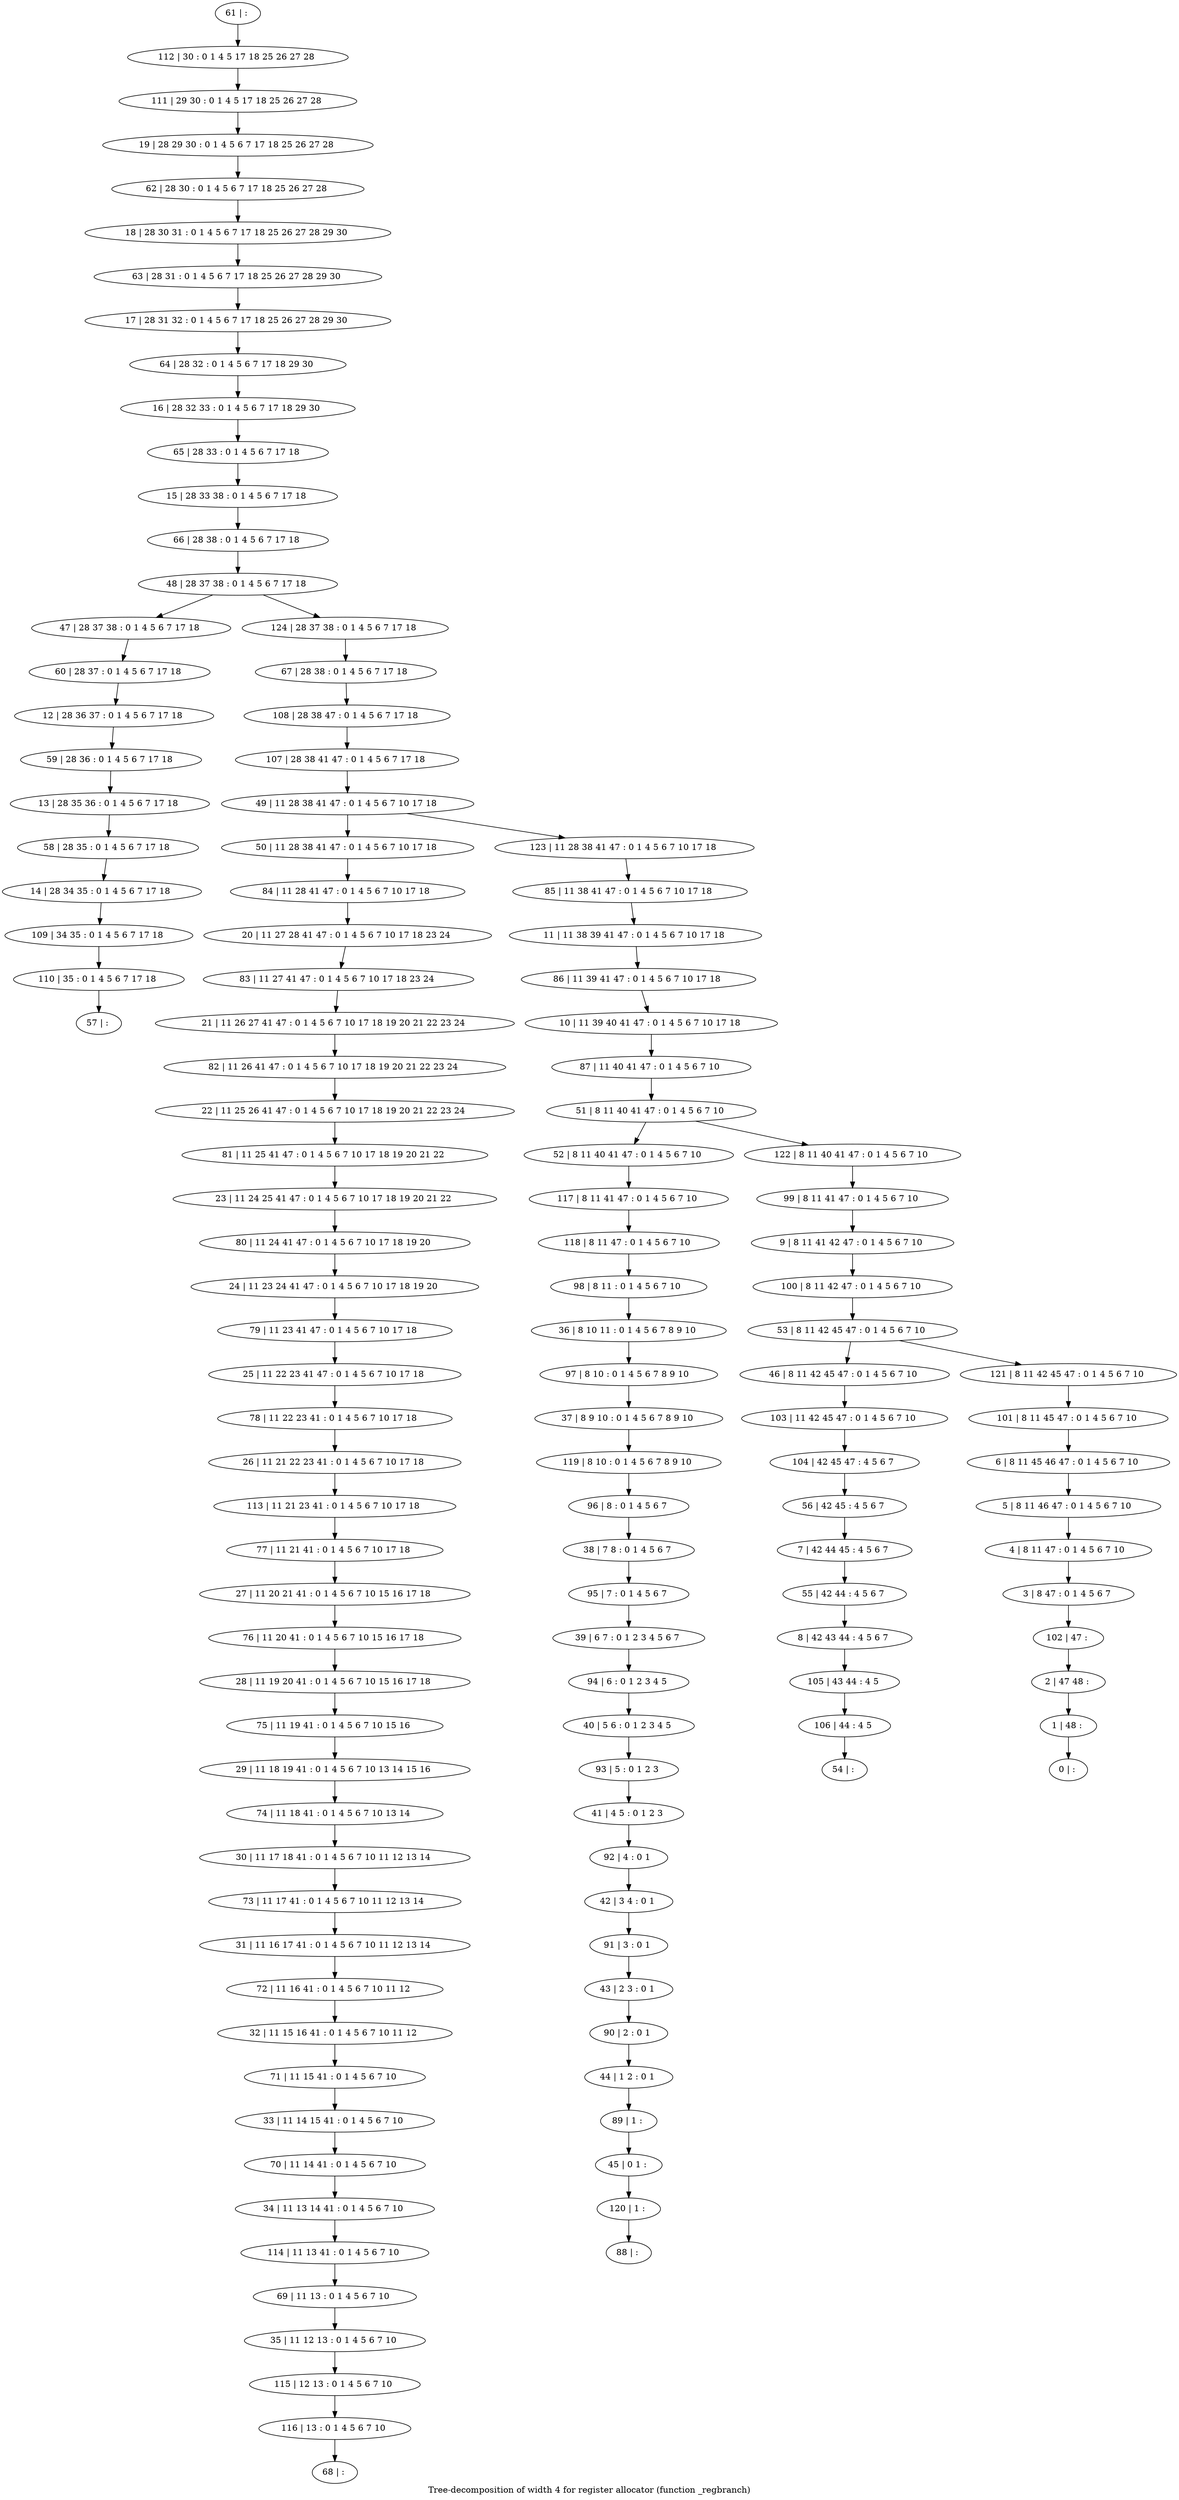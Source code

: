digraph G {
graph [label="Tree-decomposition of width 4 for register allocator (function _regbranch)"]
0[label="0 | : "];
1[label="1 | 48 : "];
2[label="2 | 47 48 : "];
3[label="3 | 8 47 : 0 1 4 5 6 7 "];
4[label="4 | 8 11 47 : 0 1 4 5 6 7 10 "];
5[label="5 | 8 11 46 47 : 0 1 4 5 6 7 10 "];
6[label="6 | 8 11 45 46 47 : 0 1 4 5 6 7 10 "];
7[label="7 | 42 44 45 : 4 5 6 7 "];
8[label="8 | 42 43 44 : 4 5 6 7 "];
9[label="9 | 8 11 41 42 47 : 0 1 4 5 6 7 10 "];
10[label="10 | 11 39 40 41 47 : 0 1 4 5 6 7 10 17 18 "];
11[label="11 | 11 38 39 41 47 : 0 1 4 5 6 7 10 17 18 "];
12[label="12 | 28 36 37 : 0 1 4 5 6 7 17 18 "];
13[label="13 | 28 35 36 : 0 1 4 5 6 7 17 18 "];
14[label="14 | 28 34 35 : 0 1 4 5 6 7 17 18 "];
15[label="15 | 28 33 38 : 0 1 4 5 6 7 17 18 "];
16[label="16 | 28 32 33 : 0 1 4 5 6 7 17 18 29 30 "];
17[label="17 | 28 31 32 : 0 1 4 5 6 7 17 18 25 26 27 28 29 30 "];
18[label="18 | 28 30 31 : 0 1 4 5 6 7 17 18 25 26 27 28 29 30 "];
19[label="19 | 28 29 30 : 0 1 4 5 6 7 17 18 25 26 27 28 "];
20[label="20 | 11 27 28 41 47 : 0 1 4 5 6 7 10 17 18 23 24 "];
21[label="21 | 11 26 27 41 47 : 0 1 4 5 6 7 10 17 18 19 20 21 22 23 24 "];
22[label="22 | 11 25 26 41 47 : 0 1 4 5 6 7 10 17 18 19 20 21 22 23 24 "];
23[label="23 | 11 24 25 41 47 : 0 1 4 5 6 7 10 17 18 19 20 21 22 "];
24[label="24 | 11 23 24 41 47 : 0 1 4 5 6 7 10 17 18 19 20 "];
25[label="25 | 11 22 23 41 47 : 0 1 4 5 6 7 10 17 18 "];
26[label="26 | 11 21 22 23 41 : 0 1 4 5 6 7 10 17 18 "];
27[label="27 | 11 20 21 41 : 0 1 4 5 6 7 10 15 16 17 18 "];
28[label="28 | 11 19 20 41 : 0 1 4 5 6 7 10 15 16 17 18 "];
29[label="29 | 11 18 19 41 : 0 1 4 5 6 7 10 13 14 15 16 "];
30[label="30 | 11 17 18 41 : 0 1 4 5 6 7 10 11 12 13 14 "];
31[label="31 | 11 16 17 41 : 0 1 4 5 6 7 10 11 12 13 14 "];
32[label="32 | 11 15 16 41 : 0 1 4 5 6 7 10 11 12 "];
33[label="33 | 11 14 15 41 : 0 1 4 5 6 7 10 "];
34[label="34 | 11 13 14 41 : 0 1 4 5 6 7 10 "];
35[label="35 | 11 12 13 : 0 1 4 5 6 7 10 "];
36[label="36 | 8 10 11 : 0 1 4 5 6 7 8 9 10 "];
37[label="37 | 8 9 10 : 0 1 4 5 6 7 8 9 10 "];
38[label="38 | 7 8 : 0 1 4 5 6 7 "];
39[label="39 | 6 7 : 0 1 2 3 4 5 6 7 "];
40[label="40 | 5 6 : 0 1 2 3 4 5 "];
41[label="41 | 4 5 : 0 1 2 3 "];
42[label="42 | 3 4 : 0 1 "];
43[label="43 | 2 3 : 0 1 "];
44[label="44 | 1 2 : 0 1 "];
45[label="45 | 0 1 : "];
46[label="46 | 8 11 42 45 47 : 0 1 4 5 6 7 10 "];
47[label="47 | 28 37 38 : 0 1 4 5 6 7 17 18 "];
48[label="48 | 28 37 38 : 0 1 4 5 6 7 17 18 "];
49[label="49 | 11 28 38 41 47 : 0 1 4 5 6 7 10 17 18 "];
50[label="50 | 11 28 38 41 47 : 0 1 4 5 6 7 10 17 18 "];
51[label="51 | 8 11 40 41 47 : 0 1 4 5 6 7 10 "];
52[label="52 | 8 11 40 41 47 : 0 1 4 5 6 7 10 "];
53[label="53 | 8 11 42 45 47 : 0 1 4 5 6 7 10 "];
54[label="54 | : "];
55[label="55 | 42 44 : 4 5 6 7 "];
56[label="56 | 42 45 : 4 5 6 7 "];
57[label="57 | : "];
58[label="58 | 28 35 : 0 1 4 5 6 7 17 18 "];
59[label="59 | 28 36 : 0 1 4 5 6 7 17 18 "];
60[label="60 | 28 37 : 0 1 4 5 6 7 17 18 "];
61[label="61 | : "];
62[label="62 | 28 30 : 0 1 4 5 6 7 17 18 25 26 27 28 "];
63[label="63 | 28 31 : 0 1 4 5 6 7 17 18 25 26 27 28 29 30 "];
64[label="64 | 28 32 : 0 1 4 5 6 7 17 18 29 30 "];
65[label="65 | 28 33 : 0 1 4 5 6 7 17 18 "];
66[label="66 | 28 38 : 0 1 4 5 6 7 17 18 "];
67[label="67 | 28 38 : 0 1 4 5 6 7 17 18 "];
68[label="68 | : "];
69[label="69 | 11 13 : 0 1 4 5 6 7 10 "];
70[label="70 | 11 14 41 : 0 1 4 5 6 7 10 "];
71[label="71 | 11 15 41 : 0 1 4 5 6 7 10 "];
72[label="72 | 11 16 41 : 0 1 4 5 6 7 10 11 12 "];
73[label="73 | 11 17 41 : 0 1 4 5 6 7 10 11 12 13 14 "];
74[label="74 | 11 18 41 : 0 1 4 5 6 7 10 13 14 "];
75[label="75 | 11 19 41 : 0 1 4 5 6 7 10 15 16 "];
76[label="76 | 11 20 41 : 0 1 4 5 6 7 10 15 16 17 18 "];
77[label="77 | 11 21 41 : 0 1 4 5 6 7 10 17 18 "];
78[label="78 | 11 22 23 41 : 0 1 4 5 6 7 10 17 18 "];
79[label="79 | 11 23 41 47 : 0 1 4 5 6 7 10 17 18 "];
80[label="80 | 11 24 41 47 : 0 1 4 5 6 7 10 17 18 19 20 "];
81[label="81 | 11 25 41 47 : 0 1 4 5 6 7 10 17 18 19 20 21 22 "];
82[label="82 | 11 26 41 47 : 0 1 4 5 6 7 10 17 18 19 20 21 22 23 24 "];
83[label="83 | 11 27 41 47 : 0 1 4 5 6 7 10 17 18 23 24 "];
84[label="84 | 11 28 41 47 : 0 1 4 5 6 7 10 17 18 "];
85[label="85 | 11 38 41 47 : 0 1 4 5 6 7 10 17 18 "];
86[label="86 | 11 39 41 47 : 0 1 4 5 6 7 10 17 18 "];
87[label="87 | 11 40 41 47 : 0 1 4 5 6 7 10 "];
88[label="88 | : "];
89[label="89 | 1 : "];
90[label="90 | 2 : 0 1 "];
91[label="91 | 3 : 0 1 "];
92[label="92 | 4 : 0 1 "];
93[label="93 | 5 : 0 1 2 3 "];
94[label="94 | 6 : 0 1 2 3 4 5 "];
95[label="95 | 7 : 0 1 4 5 6 7 "];
96[label="96 | 8 : 0 1 4 5 6 7 "];
97[label="97 | 8 10 : 0 1 4 5 6 7 8 9 10 "];
98[label="98 | 8 11 : 0 1 4 5 6 7 10 "];
99[label="99 | 8 11 41 47 : 0 1 4 5 6 7 10 "];
100[label="100 | 8 11 42 47 : 0 1 4 5 6 7 10 "];
101[label="101 | 8 11 45 47 : 0 1 4 5 6 7 10 "];
102[label="102 | 47 : "];
103[label="103 | 11 42 45 47 : 0 1 4 5 6 7 10 "];
104[label="104 | 42 45 47 : 4 5 6 7 "];
105[label="105 | 43 44 : 4 5 "];
106[label="106 | 44 : 4 5 "];
107[label="107 | 28 38 41 47 : 0 1 4 5 6 7 17 18 "];
108[label="108 | 28 38 47 : 0 1 4 5 6 7 17 18 "];
109[label="109 | 34 35 : 0 1 4 5 6 7 17 18 "];
110[label="110 | 35 : 0 1 4 5 6 7 17 18 "];
111[label="111 | 29 30 : 0 1 4 5 17 18 25 26 27 28 "];
112[label="112 | 30 : 0 1 4 5 17 18 25 26 27 28 "];
113[label="113 | 11 21 23 41 : 0 1 4 5 6 7 10 17 18 "];
114[label="114 | 11 13 41 : 0 1 4 5 6 7 10 "];
115[label="115 | 12 13 : 0 1 4 5 6 7 10 "];
116[label="116 | 13 : 0 1 4 5 6 7 10 "];
117[label="117 | 8 11 41 47 : 0 1 4 5 6 7 10 "];
118[label="118 | 8 11 47 : 0 1 4 5 6 7 10 "];
119[label="119 | 8 10 : 0 1 4 5 6 7 8 9 10 "];
120[label="120 | 1 : "];
121[label="121 | 8 11 42 45 47 : 0 1 4 5 6 7 10 "];
122[label="122 | 8 11 40 41 47 : 0 1 4 5 6 7 10 "];
123[label="123 | 11 28 38 41 47 : 0 1 4 5 6 7 10 17 18 "];
124[label="124 | 28 37 38 : 0 1 4 5 6 7 17 18 "];
55->8 ;
7->55 ;
56->7 ;
58->14 ;
13->58 ;
59->13 ;
12->59 ;
60->12 ;
47->60 ;
69->35 ;
70->34 ;
33->70 ;
71->33 ;
32->71 ;
72->32 ;
31->72 ;
73->31 ;
30->73 ;
74->30 ;
29->74 ;
75->29 ;
28->75 ;
76->28 ;
27->76 ;
77->27 ;
78->26 ;
25->78 ;
79->25 ;
24->79 ;
80->24 ;
23->80 ;
81->23 ;
22->81 ;
82->22 ;
21->82 ;
83->21 ;
20->83 ;
84->20 ;
50->84 ;
89->45 ;
44->89 ;
90->44 ;
43->90 ;
91->43 ;
42->91 ;
92->42 ;
41->92 ;
93->41 ;
40->93 ;
94->40 ;
39->94 ;
95->39 ;
38->95 ;
96->38 ;
97->37 ;
36->97 ;
98->36 ;
46->103 ;
104->56 ;
103->104 ;
8->105 ;
106->54 ;
105->106 ;
14->109 ;
110->57 ;
109->110 ;
113->77 ;
26->113 ;
114->69 ;
34->114 ;
35->115 ;
116->68 ;
115->116 ;
52->117 ;
118->98 ;
117->118 ;
119->96 ;
37->119 ;
120->88 ;
45->120 ;
61->112 ;
112->111 ;
111->19 ;
19->62 ;
62->18 ;
18->63 ;
63->17 ;
17->64 ;
64->16 ;
16->65 ;
65->15 ;
15->66 ;
66->48 ;
67->108 ;
108->107 ;
107->49 ;
85->11 ;
11->86 ;
86->10 ;
10->87 ;
87->51 ;
99->9 ;
9->100 ;
100->53 ;
101->6 ;
6->5 ;
5->4 ;
4->3 ;
3->102 ;
102->2 ;
2->1 ;
1->0 ;
121->101 ;
122->99 ;
123->85 ;
124->67 ;
53->46 ;
53->121 ;
51->52 ;
51->122 ;
49->50 ;
49->123 ;
48->47 ;
48->124 ;
}
